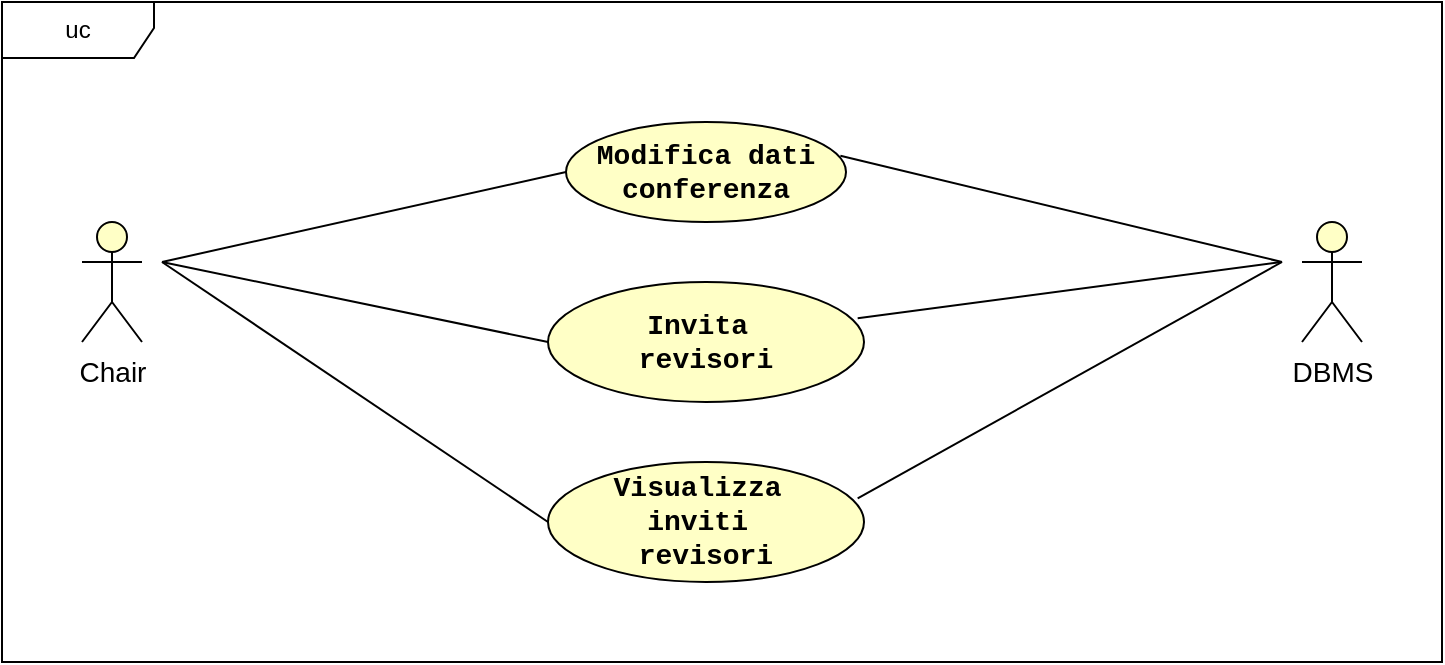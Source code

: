 <mxfile version="27.0.6">
  <diagram name="Pagina-1" id="kpaGEh9nXqvZMZwJ1vCg">
    <mxGraphModel dx="1426" dy="751" grid="1" gridSize="10" guides="1" tooltips="1" connect="1" arrows="1" fold="1" page="1" pageScale="1" pageWidth="827" pageHeight="1169" background="light-dark(#FFFFFF,#F9F9F9)" math="0" shadow="0">
      <root>
        <mxCell id="0" />
        <mxCell id="1" parent="0" />
        <mxCell id="63nMXdjKHjXVxSIOHGQp-1" value="&lt;font style=&quot;color: light-dark(rgb(0, 0, 0), rgb(0, 0, 0)); font-size: 14px;&quot;&gt;Chair&lt;/font&gt;" style="shape=umlActor;verticalLabelPosition=bottom;verticalAlign=top;html=1;outlineConnect=0;strokeColor=light-dark(#000000,#000000);fillColor=light-dark(#FFFFC6,#FDF89C);" parent="1" vertex="1">
          <mxGeometry x="110" y="260" width="30" height="60" as="geometry" />
        </mxCell>
        <mxCell id="63nMXdjKHjXVxSIOHGQp-8" value="&lt;font face=&quot;Courier New&quot;&gt;&lt;span style=&quot;caret-color: rgb(0, 0, 0); font-size: 14px;&quot;&gt;&lt;b style=&quot;&quot;&gt;&lt;font style=&quot;color: light-dark(rgb(0, 0, 0), rgb(0, 0, 0));&quot;&gt;Modifica dati&lt;/font&gt;&lt;/b&gt;&lt;/span&gt;&lt;/font&gt;&lt;div&gt;&lt;font style=&quot;color: light-dark(rgb(0, 0, 0), rgb(0, 0, 0));&quot; face=&quot;Courier New&quot;&gt;&lt;span style=&quot;caret-color: rgb(0, 0, 0); font-size: 14px;&quot;&gt;&lt;b style=&quot;&quot;&gt;conferenza&lt;/b&gt;&lt;/span&gt;&lt;/font&gt;&lt;/div&gt;" style="ellipse;whiteSpace=wrap;html=1;fillColor=light-dark(#FFFFC6,#FDF89C);strokeColor=light-dark(#000000,#000000);gradientColor=none;" parent="1" vertex="1">
          <mxGeometry x="352" y="210" width="140" height="50" as="geometry" />
        </mxCell>
        <mxCell id="63nMXdjKHjXVxSIOHGQp-9" value="&lt;b style=&quot;font-size: 14px; caret-color: light-dark(rgb(0, 0, 0), rgb(237, 237, 237)); color: light-dark(rgb(0, 0, 0), rgb(0, 0, 0)); font-family: &amp;quot;Courier New&amp;quot;; background-color: transparent;&quot;&gt;Invita&amp;nbsp;&lt;/b&gt;&lt;div&gt;&lt;font style=&quot;color: light-dark(rgb(0, 0, 0), rgb(0, 0, 0));&quot; face=&quot;Courier New&quot;&gt;&lt;span style=&quot;caret-color: rgb(0, 0, 0); font-size: 14px;&quot;&gt;&lt;b style=&quot;&quot;&gt;revisori&lt;/b&gt;&lt;/span&gt;&lt;/font&gt;&lt;/div&gt;" style="ellipse;whiteSpace=wrap;html=1;fillColor=light-dark(#FFFFC6,#FDF89C);strokeColor=light-dark(#000000,#000000);gradientColor=none;" parent="1" vertex="1">
          <mxGeometry x="343" y="290" width="158" height="60" as="geometry" />
        </mxCell>
        <mxCell id="63nMXdjKHjXVxSIOHGQp-14" style="rounded=0;orthogonalLoop=1;jettySize=auto;html=1;strokeColor=light-dark(#000000,#000000);endArrow=none;startFill=0;entryX=0;entryY=0.5;entryDx=0;entryDy=0;" parent="1" target="63nMXdjKHjXVxSIOHGQp-8" edge="1">
          <mxGeometry relative="1" as="geometry">
            <mxPoint x="150" y="280" as="sourcePoint" />
            <mxPoint x="350.44" y="310.95" as="targetPoint" />
          </mxGeometry>
        </mxCell>
        <mxCell id="63nMXdjKHjXVxSIOHGQp-15" style="rounded=0;orthogonalLoop=1;jettySize=auto;html=1;strokeColor=light-dark(#000000,#000000);endArrow=none;startFill=0;entryX=0;entryY=0.5;entryDx=0;entryDy=0;" parent="1" target="63nMXdjKHjXVxSIOHGQp-9" edge="1">
          <mxGeometry relative="1" as="geometry">
            <mxPoint x="150" y="280" as="sourcePoint" />
            <mxPoint x="364.266" y="387.407" as="targetPoint" />
          </mxGeometry>
        </mxCell>
        <mxCell id="63nMXdjKHjXVxSIOHGQp-19" value="&lt;font style=&quot;color: light-dark(rgb(0, 0, 0), rgb(0, 0, 0)); font-size: 14px;&quot;&gt;DBMS&lt;/font&gt;" style="shape=umlActor;verticalLabelPosition=bottom;verticalAlign=top;html=1;outlineConnect=0;strokeColor=light-dark(#000000,#000000);fillColor=light-dark(#FFFFC6,#FDF89C);" parent="1" vertex="1">
          <mxGeometry x="720" y="260" width="30" height="60" as="geometry" />
        </mxCell>
        <mxCell id="63nMXdjKHjXVxSIOHGQp-24" style="rounded=0;orthogonalLoop=1;jettySize=auto;html=1;strokeColor=light-dark(#000000,#000000);endArrow=none;startFill=0;entryX=0.98;entryY=0.337;entryDx=0;entryDy=0;entryPerimeter=0;" parent="1" target="63nMXdjKHjXVxSIOHGQp-8" edge="1">
          <mxGeometry relative="1" as="geometry">
            <mxPoint x="710" y="280" as="sourcePoint" />
            <mxPoint x="460" y="305" as="targetPoint" />
          </mxGeometry>
        </mxCell>
        <mxCell id="63nMXdjKHjXVxSIOHGQp-25" style="rounded=0;orthogonalLoop=1;jettySize=auto;html=1;strokeColor=light-dark(#000000,#000000);endArrow=none;startFill=0;entryX=0.98;entryY=0.303;entryDx=0;entryDy=0;entryPerimeter=0;" parent="1" target="63nMXdjKHjXVxSIOHGQp-9" edge="1">
          <mxGeometry relative="1" as="geometry">
            <mxPoint x="710" y="280" as="sourcePoint" />
            <mxPoint x="490" y="330" as="targetPoint" />
          </mxGeometry>
        </mxCell>
        <mxCell id="63nMXdjKHjXVxSIOHGQp-27" value="uc" style="shape=umlFrame;whiteSpace=wrap;html=1;pointerEvents=0;strokeColor=light-dark(#000000,#000000);width=76;height=28;" parent="1" vertex="1">
          <mxGeometry x="70" y="150" width="720" height="330" as="geometry" />
        </mxCell>
        <mxCell id="KsZP2SV8QTDl8egE0gP7-3" value="&lt;font style=&quot;color: light-dark(rgb(0, 0, 0), rgb(0, 0, 0));&quot; face=&quot;Courier New&quot;&gt;&lt;span style=&quot;caret-color: rgb(0, 0, 0); font-size: 14px;&quot;&gt;&lt;b style=&quot;&quot;&gt;Visualizza&amp;nbsp;&lt;/b&gt;&lt;/span&gt;&lt;/font&gt;&lt;div&gt;&lt;font style=&quot;color: light-dark(rgb(0, 0, 0), rgb(0, 0, 0));&quot; face=&quot;Courier New&quot;&gt;&lt;span style=&quot;caret-color: rgb(0, 0, 0); font-size: 14px;&quot;&gt;&lt;b style=&quot;&quot;&gt;inviti&amp;nbsp;&lt;/b&gt;&lt;/span&gt;&lt;/font&gt;&lt;/div&gt;&lt;div&gt;&lt;font style=&quot;color: light-dark(rgb(0, 0, 0), rgb(0, 0, 0));&quot; face=&quot;Courier New&quot;&gt;&lt;span style=&quot;caret-color: rgb(0, 0, 0); font-size: 14px;&quot;&gt;&lt;b style=&quot;&quot;&gt;revisori&lt;/b&gt;&lt;/span&gt;&lt;/font&gt;&lt;/div&gt;" style="ellipse;whiteSpace=wrap;html=1;fillColor=light-dark(#FFFFC6,#FDF89C);strokeColor=light-dark(#000000,#000000);gradientColor=none;" vertex="1" parent="1">
          <mxGeometry x="343" y="380" width="158" height="60" as="geometry" />
        </mxCell>
        <mxCell id="KsZP2SV8QTDl8egE0gP7-4" style="rounded=0;orthogonalLoop=1;jettySize=auto;html=1;strokeColor=light-dark(#000000,#000000);endArrow=none;startFill=0;entryX=0;entryY=0.5;entryDx=0;entryDy=0;" edge="1" parent="1" target="KsZP2SV8QTDl8egE0gP7-3">
          <mxGeometry relative="1" as="geometry">
            <mxPoint x="150" y="280" as="sourcePoint" />
            <mxPoint x="364.266" y="477.407" as="targetPoint" />
          </mxGeometry>
        </mxCell>
        <mxCell id="KsZP2SV8QTDl8egE0gP7-5" style="rounded=0;orthogonalLoop=1;jettySize=auto;html=1;strokeColor=light-dark(#000000,#000000);endArrow=none;startFill=0;entryX=0.98;entryY=0.303;entryDx=0;entryDy=0;entryPerimeter=0;" edge="1" parent="1" target="KsZP2SV8QTDl8egE0gP7-3">
          <mxGeometry relative="1" as="geometry">
            <mxPoint x="710" y="280" as="sourcePoint" />
            <mxPoint x="490" y="420" as="targetPoint" />
          </mxGeometry>
        </mxCell>
      </root>
    </mxGraphModel>
  </diagram>
</mxfile>
